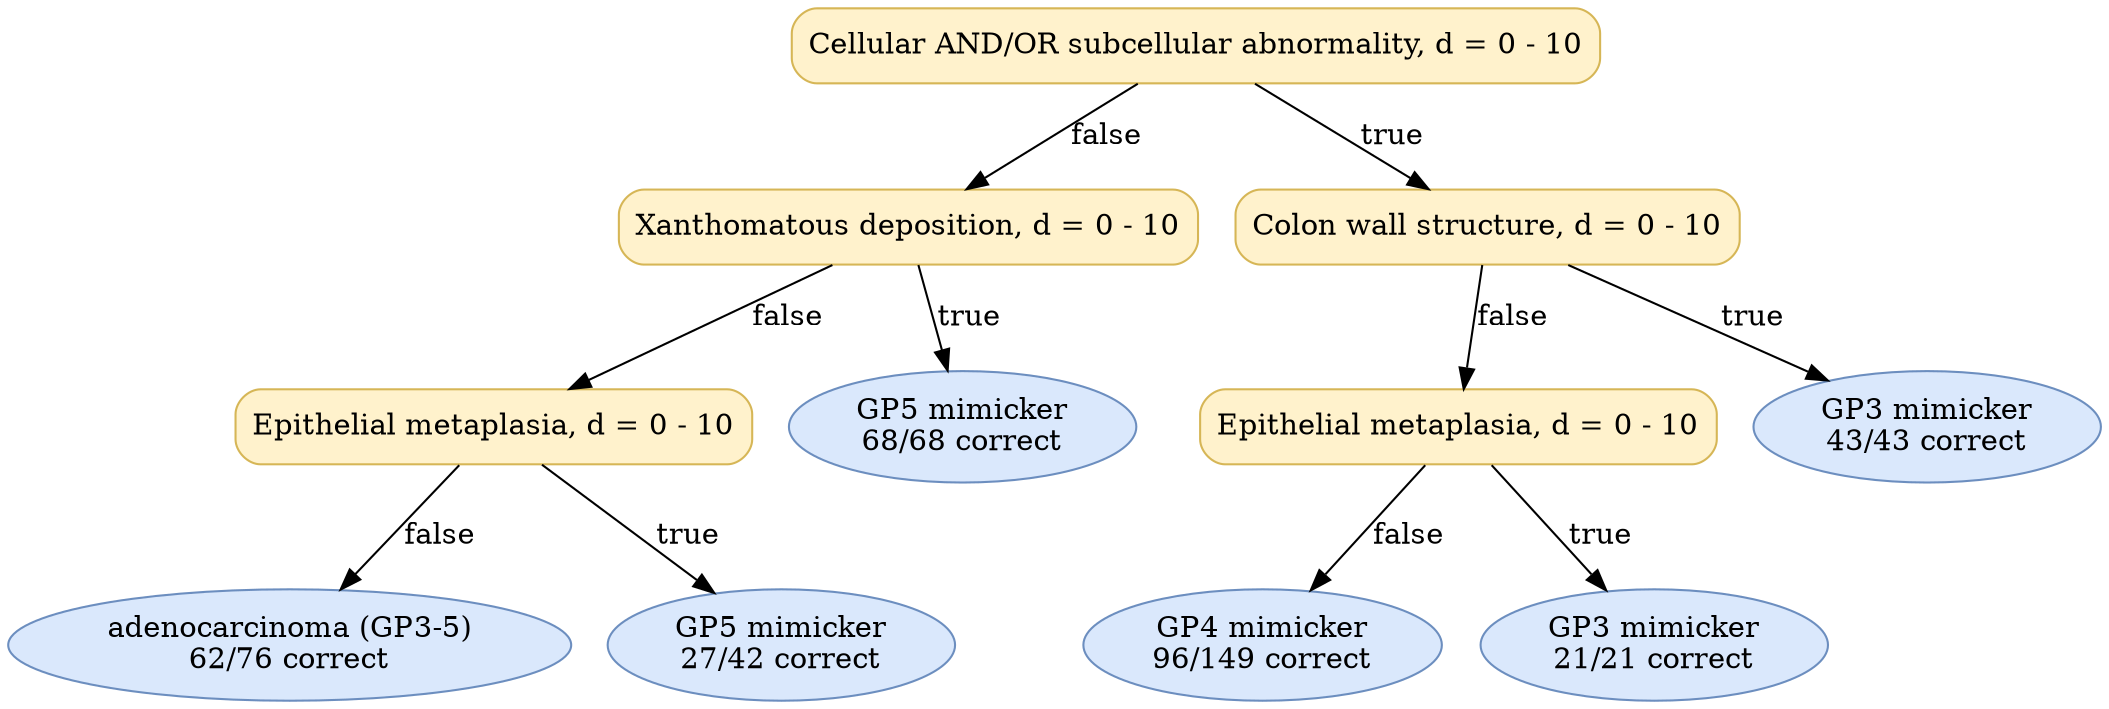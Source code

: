digraph "DT" {
fontname="Times-Roman";
label="";
node [fontname="Times-Roman"];
Node1 [color="#D6B656", fillcolor="#FFF2CC", label="Cellular AND/OR subcellular abnormality, d = 0 - 10", shape="box", style="rounded,filled"];
Node2 [color="#D6B656", fillcolor="#FFF2CC", label="Xanthomatous deposition, d = 0 - 10", shape="box", style="rounded,filled"];
Node3 [color="#D6B656", fillcolor="#FFF2CC", label="Epithelial metaplasia, d = 0 - 10", shape="box", style="rounded,filled"];
Node4 [color="#6C8EBF", fillcolor="#DAE8FC", label=<adenocarcinoma (GP3-5)<br/>62/76 correct>, shape="ellipse", style="rounded,filled"];
Node5 [color="#6C8EBF", fillcolor="#DAE8FC", label=<GP5 mimicker<br/>27/42 correct>, shape="ellipse", style="rounded,filled"];
Node6 [color="#6C8EBF", fillcolor="#DAE8FC", label=<GP5 mimicker<br/>68/68 correct>, shape="ellipse", style="rounded,filled"];
Node7 [color="#D6B656", fillcolor="#FFF2CC", label="Colon wall structure, d = 0 - 10", shape="box", style="rounded,filled"];
Node8 [color="#D6B656", fillcolor="#FFF2CC", label="Epithelial metaplasia, d = 0 - 10", shape="box", style="rounded,filled"];
Node9 [color="#6C8EBF", fillcolor="#DAE8FC", label=<GP4 mimicker<br/>96/149 correct>, shape="ellipse", style="rounded,filled"];
Node10 [color="#6C8EBF", fillcolor="#DAE8FC", label=<GP3 mimicker<br/>21/21 correct>, shape="ellipse", style="rounded,filled"];
Node11 [color="#6C8EBF", fillcolor="#DAE8FC", label=<GP3 mimicker<br/>43/43 correct>, shape="ellipse", style="rounded,filled"];
Node1 -> Node2  [key=0, label="false"];
Node1 -> Node7  [key=0, label="true"];
Node2 -> Node3  [key=0, label="false"];
Node2 -> Node6  [key=0, label="true"];
Node3 -> Node4  [key=0, label="false"];
Node3 -> Node5  [key=0, label="true"];
Node7 -> Node8  [key=0, label="false"];
Node7 -> Node11  [key=0, label="true"];
Node8 -> Node9  [key=0, label="false"];
Node8 -> Node10  [key=0, label="true"];
}
